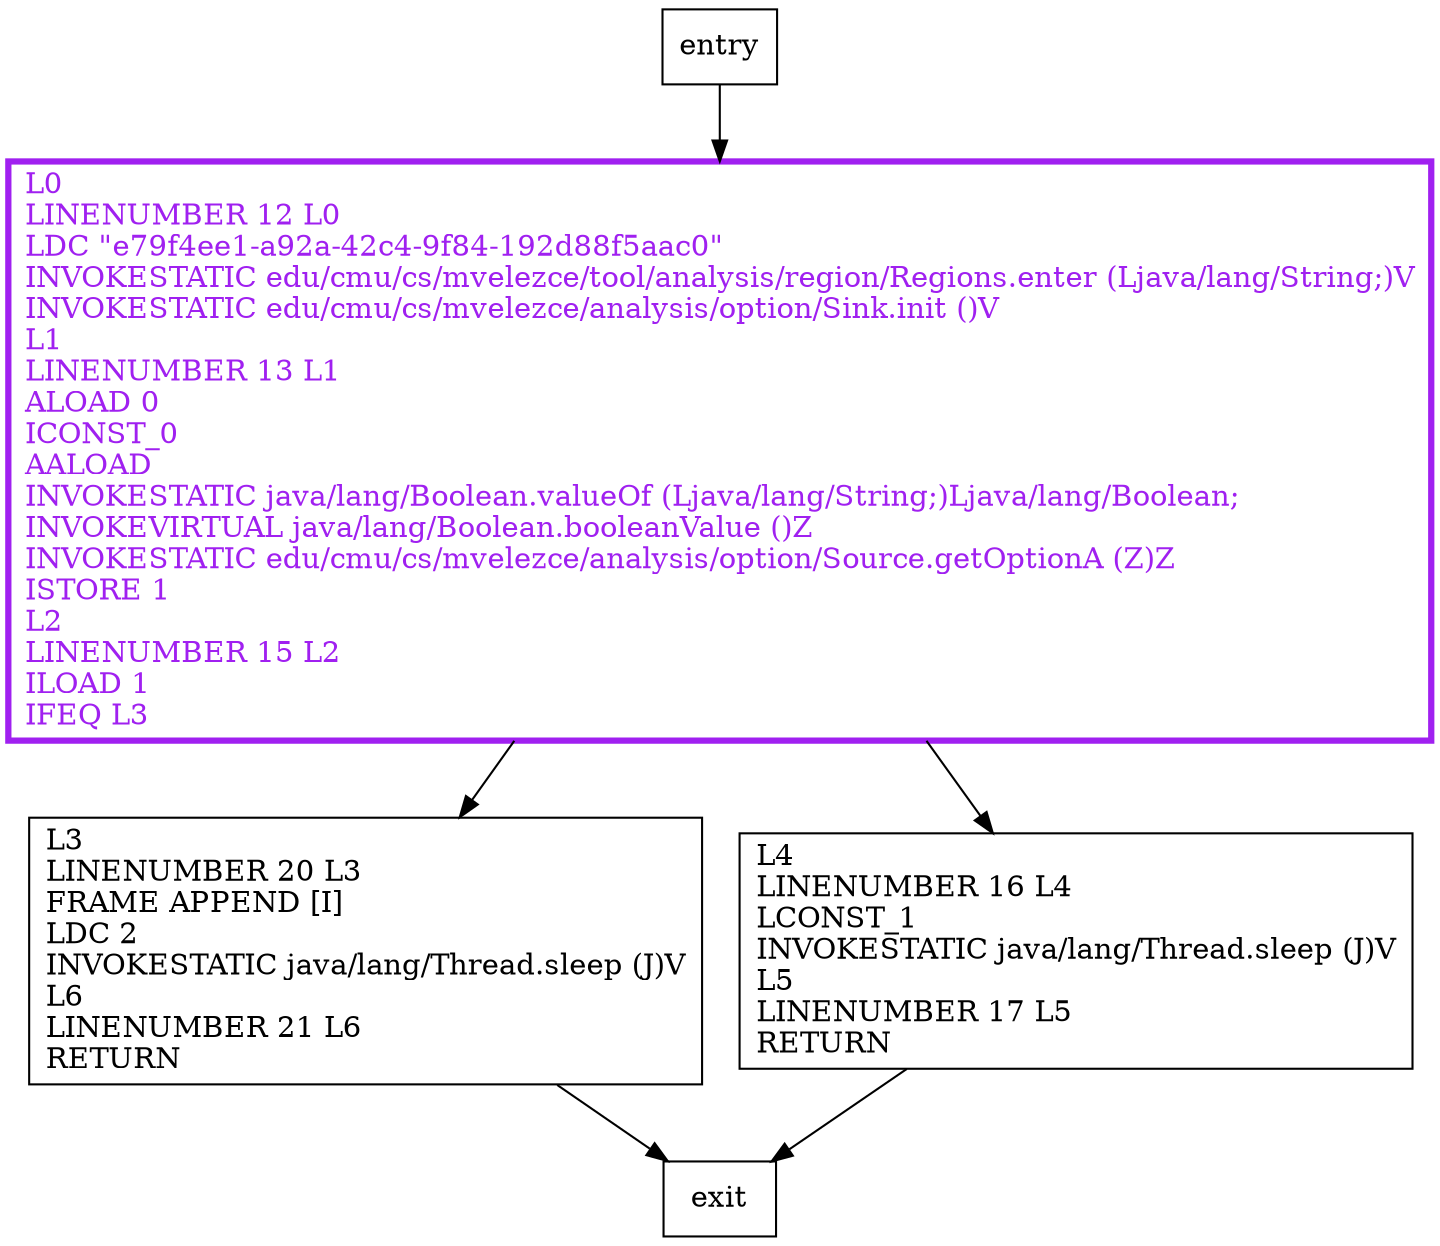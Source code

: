 digraph main {
node [shape=record];
19986569 [label="L3\lLINENUMBER 20 L3\lFRAME APPEND [I]\lLDC 2\lINVOKESTATIC java/lang/Thread.sleep (J)V\lL6\lLINENUMBER 21 L6\lRETURN\l"];
294184992 [label="L4\lLINENUMBER 16 L4\lLCONST_1\lINVOKESTATIC java/lang/Thread.sleep (J)V\lL5\lLINENUMBER 17 L5\lRETURN\l"];
1890187342 [label="L0\lLINENUMBER 12 L0\lLDC \"e79f4ee1-a92a-42c4-9f84-192d88f5aac0\"\lINVOKESTATIC edu/cmu/cs/mvelezce/tool/analysis/region/Regions.enter (Ljava/lang/String;)V\lINVOKESTATIC edu/cmu/cs/mvelezce/analysis/option/Sink.init ()V\lL1\lLINENUMBER 13 L1\lALOAD 0\lICONST_0\lAALOAD\lINVOKESTATIC java/lang/Boolean.valueOf (Ljava/lang/String;)Ljava/lang/Boolean;\lINVOKEVIRTUAL java/lang/Boolean.booleanValue ()Z\lINVOKESTATIC edu/cmu/cs/mvelezce/analysis/option/Source.getOptionA (Z)Z\lISTORE 1\lL2\lLINENUMBER 15 L2\lILOAD 1\lIFEQ L3\l"];
entry;
exit;
entry -> 1890187342;
19986569 -> exit;
294184992 -> exit;
1890187342 -> 19986569;
1890187342 -> 294184992;
1890187342[fontcolor="purple", penwidth=3, color="purple"];
}

